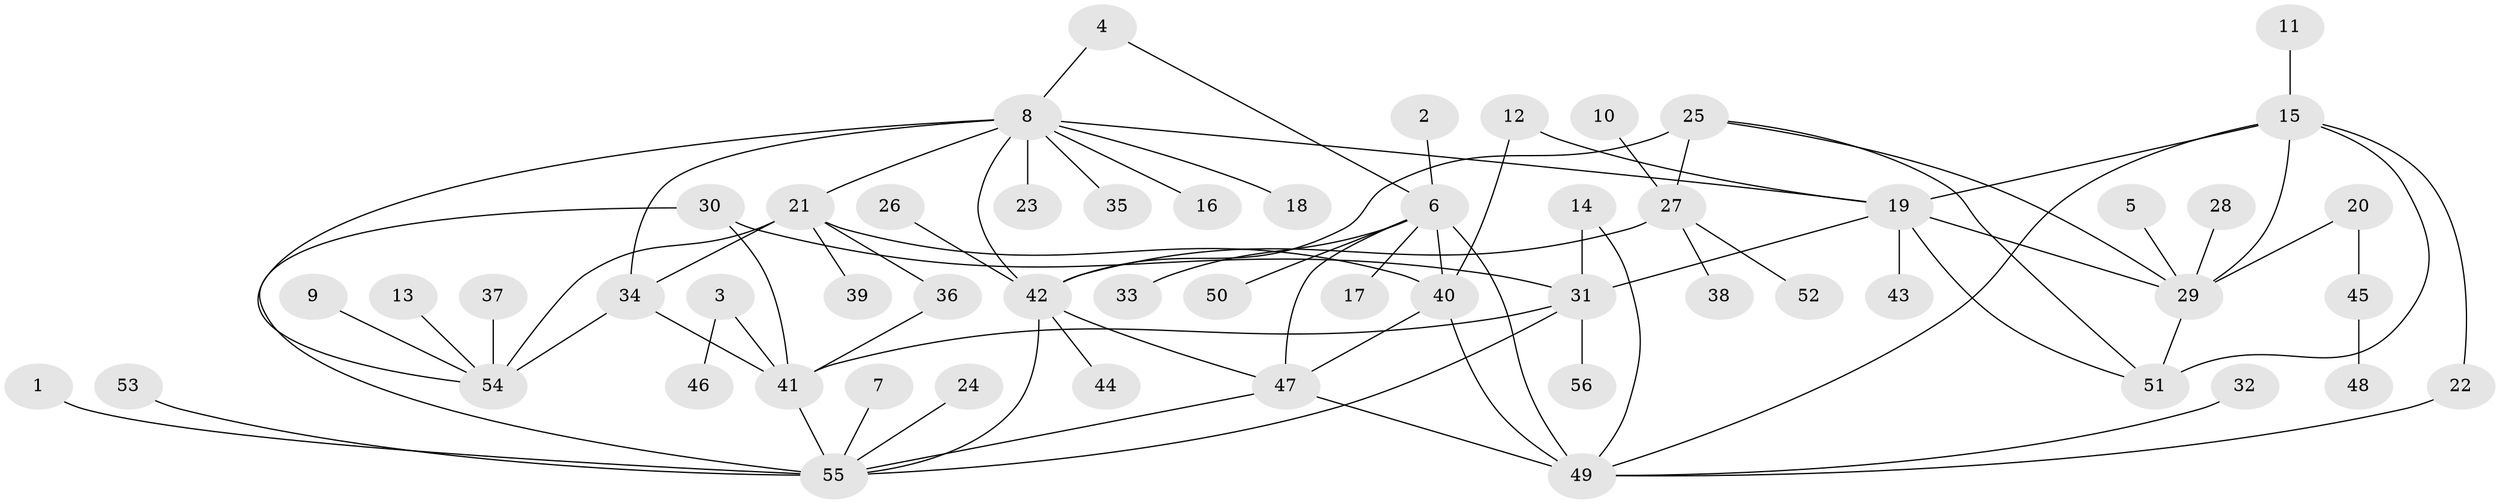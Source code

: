 // original degree distribution, {12: 0.008928571428571428, 7: 0.026785714285714284, 6: 0.07142857142857142, 9: 0.017857142857142856, 10: 0.026785714285714284, 5: 0.017857142857142856, 8: 0.044642857142857144, 13: 0.008928571428571428, 1: 0.5982142857142857, 2: 0.125, 3: 0.044642857142857144, 4: 0.008928571428571428}
// Generated by graph-tools (version 1.1) at 2025/02/03/09/25 03:02:48]
// undirected, 56 vertices, 80 edges
graph export_dot {
graph [start="1"]
  node [color=gray90,style=filled];
  1;
  2;
  3;
  4;
  5;
  6;
  7;
  8;
  9;
  10;
  11;
  12;
  13;
  14;
  15;
  16;
  17;
  18;
  19;
  20;
  21;
  22;
  23;
  24;
  25;
  26;
  27;
  28;
  29;
  30;
  31;
  32;
  33;
  34;
  35;
  36;
  37;
  38;
  39;
  40;
  41;
  42;
  43;
  44;
  45;
  46;
  47;
  48;
  49;
  50;
  51;
  52;
  53;
  54;
  55;
  56;
  1 -- 55 [weight=1.0];
  2 -- 6 [weight=1.0];
  3 -- 41 [weight=1.0];
  3 -- 46 [weight=1.0];
  4 -- 6 [weight=1.0];
  4 -- 8 [weight=1.0];
  5 -- 29 [weight=1.0];
  6 -- 17 [weight=1.0];
  6 -- 33 [weight=1.0];
  6 -- 40 [weight=2.0];
  6 -- 47 [weight=2.0];
  6 -- 49 [weight=2.0];
  6 -- 50 [weight=1.0];
  7 -- 55 [weight=1.0];
  8 -- 16 [weight=1.0];
  8 -- 18 [weight=1.0];
  8 -- 19 [weight=1.0];
  8 -- 21 [weight=1.0];
  8 -- 23 [weight=1.0];
  8 -- 34 [weight=1.0];
  8 -- 35 [weight=1.0];
  8 -- 42 [weight=1.0];
  8 -- 54 [weight=2.0];
  9 -- 54 [weight=1.0];
  10 -- 27 [weight=1.0];
  11 -- 15 [weight=1.0];
  12 -- 19 [weight=1.0];
  12 -- 40 [weight=1.0];
  13 -- 54 [weight=1.0];
  14 -- 31 [weight=1.0];
  14 -- 49 [weight=1.0];
  15 -- 19 [weight=2.0];
  15 -- 22 [weight=1.0];
  15 -- 29 [weight=2.0];
  15 -- 49 [weight=1.0];
  15 -- 51 [weight=2.0];
  19 -- 29 [weight=1.0];
  19 -- 31 [weight=1.0];
  19 -- 43 [weight=1.0];
  19 -- 51 [weight=1.0];
  20 -- 29 [weight=1.0];
  20 -- 45 [weight=1.0];
  21 -- 34 [weight=1.0];
  21 -- 36 [weight=1.0];
  21 -- 39 [weight=1.0];
  21 -- 40 [weight=1.0];
  21 -- 54 [weight=2.0];
  22 -- 49 [weight=1.0];
  24 -- 55 [weight=1.0];
  25 -- 27 [weight=2.0];
  25 -- 29 [weight=1.0];
  25 -- 42 [weight=2.0];
  25 -- 51 [weight=1.0];
  26 -- 42 [weight=1.0];
  27 -- 38 [weight=1.0];
  27 -- 42 [weight=4.0];
  27 -- 52 [weight=1.0];
  28 -- 29 [weight=1.0];
  29 -- 51 [weight=1.0];
  30 -- 31 [weight=1.0];
  30 -- 41 [weight=2.0];
  30 -- 55 [weight=1.0];
  31 -- 41 [weight=2.0];
  31 -- 55 [weight=1.0];
  31 -- 56 [weight=1.0];
  32 -- 49 [weight=1.0];
  34 -- 41 [weight=1.0];
  34 -- 54 [weight=2.0];
  36 -- 41 [weight=1.0];
  37 -- 54 [weight=1.0];
  40 -- 47 [weight=1.0];
  40 -- 49 [weight=1.0];
  41 -- 55 [weight=2.0];
  42 -- 44 [weight=1.0];
  42 -- 47 [weight=1.0];
  42 -- 55 [weight=1.0];
  45 -- 48 [weight=1.0];
  47 -- 49 [weight=1.0];
  47 -- 55 [weight=1.0];
  53 -- 55 [weight=1.0];
}
